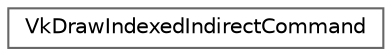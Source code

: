 digraph "类继承关系图"
{
 // LATEX_PDF_SIZE
  bgcolor="transparent";
  edge [fontname=Helvetica,fontsize=10,labelfontname=Helvetica,labelfontsize=10];
  node [fontname=Helvetica,fontsize=10,shape=box,height=0.2,width=0.4];
  rankdir="LR";
  Node0 [id="Node000000",label="VkDrawIndexedIndirectCommand",height=0.2,width=0.4,color="grey40", fillcolor="white", style="filled",URL="$struct_vk_draw_indexed_indirect_command.html",tooltip=" "];
}
